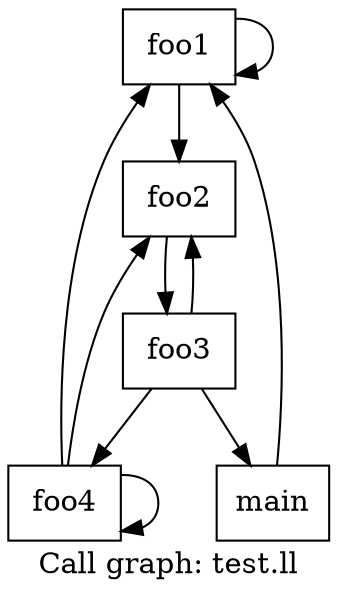digraph "Call graph: test.ll" {
	label="Call graph: test.ll";

	Node0x199d650 [shape=record,label="{foo1}"];
	Node0x199d650 -> Node0x199d6d0;
	Node0x199d650 -> Node0x199d650;
	Node0x199d6d0 [shape=record,label="{foo2}"];
	Node0x199d6d0 -> Node0x199dca0;
	Node0x199dca0 [shape=record,label="{foo3}"];
	Node0x199dca0 -> Node0x199ddd0;
	Node0x199dca0 -> Node0x199d6d0;
	Node0x199dca0 -> Node0x199de50;
	Node0x199ddd0 [shape=record,label="{foo4}"];
	Node0x199ddd0 -> Node0x199d650;
	Node0x199ddd0 -> Node0x199d6d0;
	Node0x199ddd0 -> Node0x199ddd0;
	Node0x199de50 [shape=record,label="{main}"];
	Node0x199de50 -> Node0x199d650;
}
